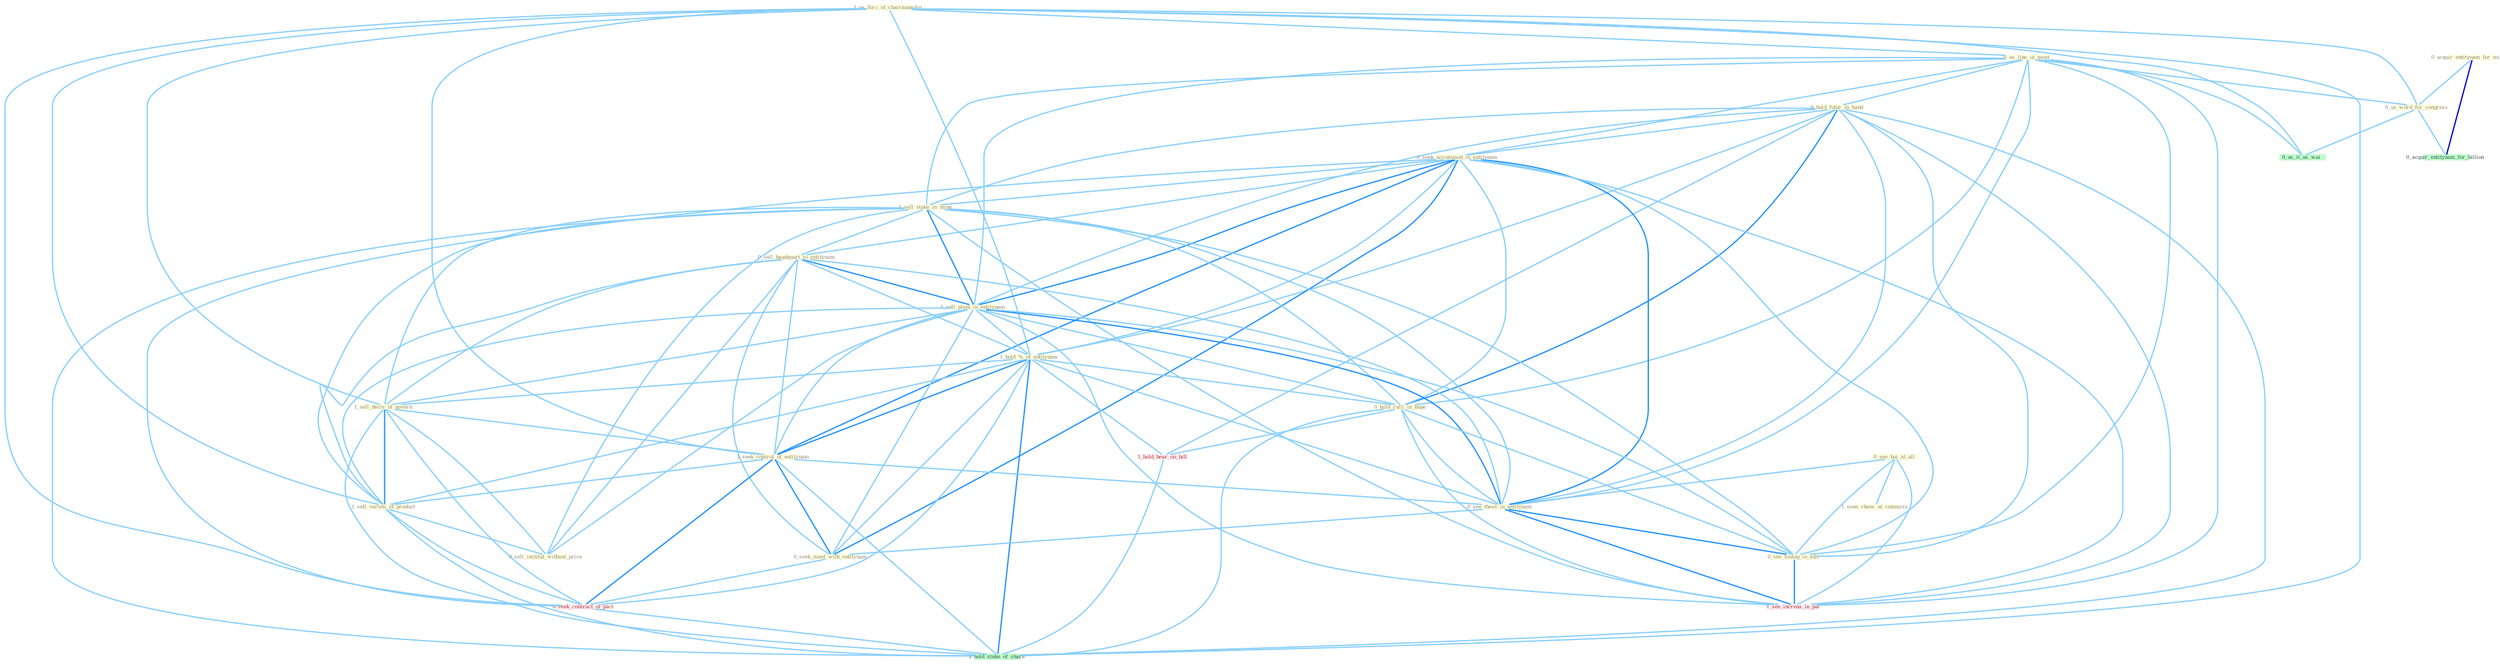 Graph G{ 
    node
    [shape=polygon,style=filled,width=.5,height=.06,color="#BDFCC9",fixedsize=true,fontsize=4,
    fontcolor="#2f4f4f"];
    {node
    [color="#ffffe0", fontcolor="#8b7d6b"] "1_us_forc_of_chairmanship " "0_us_line_in_meet " "0_hold_futur_in_hand " "0_see_bui_at_all " "0_acquir_entitynam_for_million " "0_seek_accommod_in_entitynam " "1_sell_stake_in_mine " "0_sell_headquart_to_entitynam " "1_sell_plant_in_entitynam " "1_hold_%_of_entitynam " "1_sell_decis_of_govern " "1_seek_control_of_entitynam " "0_hold_ralli_in_hope " "1_sell_varieti_of_product " "0_us_word_for_congress " "1_seen_chanc_at_commiss " "0_see_these_in_entitynam " "0_sell_institut_without_price " "0_see_footag_in_edit " "0_seek_meet_with_entitynam "}
{node [color="#fff0f5", fontcolor="#b22222"] "0_seek_contract_of_pact " "1_see_increas_in_pai " "1_hold_hear_on_bill "}
edge [color="#B0E2FF"];

	"1_us_forc_of_chairmanship " -- "0_us_line_in_meet " [w="1", color="#87cefa" ];
	"1_us_forc_of_chairmanship " -- "1_hold_%_of_entitynam " [w="1", color="#87cefa" ];
	"1_us_forc_of_chairmanship " -- "1_sell_decis_of_govern " [w="1", color="#87cefa" ];
	"1_us_forc_of_chairmanship " -- "1_seek_control_of_entitynam " [w="1", color="#87cefa" ];
	"1_us_forc_of_chairmanship " -- "1_sell_varieti_of_product " [w="1", color="#87cefa" ];
	"1_us_forc_of_chairmanship " -- "0_us_word_for_congress " [w="1", color="#87cefa" ];
	"1_us_forc_of_chairmanship " -- "0_seek_contract_of_pact " [w="1", color="#87cefa" ];
	"1_us_forc_of_chairmanship " -- "0_us_it_as_wai " [w="1", color="#87cefa" ];
	"1_us_forc_of_chairmanship " -- "1_hold_stake_of_share " [w="1", color="#87cefa" ];
	"0_us_line_in_meet " -- "0_hold_futur_in_hand " [w="1", color="#87cefa" ];
	"0_us_line_in_meet " -- "0_seek_accommod_in_entitynam " [w="1", color="#87cefa" ];
	"0_us_line_in_meet " -- "1_sell_stake_in_mine " [w="1", color="#87cefa" ];
	"0_us_line_in_meet " -- "1_sell_plant_in_entitynam " [w="1", color="#87cefa" ];
	"0_us_line_in_meet " -- "0_hold_ralli_in_hope " [w="1", color="#87cefa" ];
	"0_us_line_in_meet " -- "0_us_word_for_congress " [w="1", color="#87cefa" ];
	"0_us_line_in_meet " -- "0_see_these_in_entitynam " [w="1", color="#87cefa" ];
	"0_us_line_in_meet " -- "0_see_footag_in_edit " [w="1", color="#87cefa" ];
	"0_us_line_in_meet " -- "0_us_it_as_wai " [w="1", color="#87cefa" ];
	"0_us_line_in_meet " -- "1_see_increas_in_pai " [w="1", color="#87cefa" ];
	"0_hold_futur_in_hand " -- "0_seek_accommod_in_entitynam " [w="1", color="#87cefa" ];
	"0_hold_futur_in_hand " -- "1_sell_stake_in_mine " [w="1", color="#87cefa" ];
	"0_hold_futur_in_hand " -- "1_sell_plant_in_entitynam " [w="1", color="#87cefa" ];
	"0_hold_futur_in_hand " -- "1_hold_%_of_entitynam " [w="1", color="#87cefa" ];
	"0_hold_futur_in_hand " -- "0_hold_ralli_in_hope " [w="2", color="#1e90ff" , len=0.8];
	"0_hold_futur_in_hand " -- "0_see_these_in_entitynam " [w="1", color="#87cefa" ];
	"0_hold_futur_in_hand " -- "0_see_footag_in_edit " [w="1", color="#87cefa" ];
	"0_hold_futur_in_hand " -- "1_see_increas_in_pai " [w="1", color="#87cefa" ];
	"0_hold_futur_in_hand " -- "1_hold_hear_on_bill " [w="1", color="#87cefa" ];
	"0_hold_futur_in_hand " -- "1_hold_stake_of_share " [w="1", color="#87cefa" ];
	"0_see_bui_at_all " -- "1_seen_chanc_at_commiss " [w="1", color="#87cefa" ];
	"0_see_bui_at_all " -- "0_see_these_in_entitynam " [w="1", color="#87cefa" ];
	"0_see_bui_at_all " -- "0_see_footag_in_edit " [w="1", color="#87cefa" ];
	"0_see_bui_at_all " -- "1_see_increas_in_pai " [w="1", color="#87cefa" ];
	"0_acquir_entitynam_for_million " -- "0_us_word_for_congress " [w="1", color="#87cefa" ];
	"0_acquir_entitynam_for_million " -- "0_acquir_entitynam_for_billion " [w="3", color="#0000cd" , len=0.6];
	"0_seek_accommod_in_entitynam " -- "1_sell_stake_in_mine " [w="1", color="#87cefa" ];
	"0_seek_accommod_in_entitynam " -- "0_sell_headquart_to_entitynam " [w="1", color="#87cefa" ];
	"0_seek_accommod_in_entitynam " -- "1_sell_plant_in_entitynam " [w="2", color="#1e90ff" , len=0.8];
	"0_seek_accommod_in_entitynam " -- "1_hold_%_of_entitynam " [w="1", color="#87cefa" ];
	"0_seek_accommod_in_entitynam " -- "1_seek_control_of_entitynam " [w="2", color="#1e90ff" , len=0.8];
	"0_seek_accommod_in_entitynam " -- "0_hold_ralli_in_hope " [w="1", color="#87cefa" ];
	"0_seek_accommod_in_entitynam " -- "0_see_these_in_entitynam " [w="2", color="#1e90ff" , len=0.8];
	"0_seek_accommod_in_entitynam " -- "0_see_footag_in_edit " [w="1", color="#87cefa" ];
	"0_seek_accommod_in_entitynam " -- "0_seek_meet_with_entitynam " [w="2", color="#1e90ff" , len=0.8];
	"0_seek_accommod_in_entitynam " -- "0_seek_contract_of_pact " [w="1", color="#87cefa" ];
	"0_seek_accommod_in_entitynam " -- "1_see_increas_in_pai " [w="1", color="#87cefa" ];
	"1_sell_stake_in_mine " -- "0_sell_headquart_to_entitynam " [w="1", color="#87cefa" ];
	"1_sell_stake_in_mine " -- "1_sell_plant_in_entitynam " [w="2", color="#1e90ff" , len=0.8];
	"1_sell_stake_in_mine " -- "1_sell_decis_of_govern " [w="1", color="#87cefa" ];
	"1_sell_stake_in_mine " -- "0_hold_ralli_in_hope " [w="1", color="#87cefa" ];
	"1_sell_stake_in_mine " -- "1_sell_varieti_of_product " [w="1", color="#87cefa" ];
	"1_sell_stake_in_mine " -- "0_see_these_in_entitynam " [w="1", color="#87cefa" ];
	"1_sell_stake_in_mine " -- "0_sell_institut_without_price " [w="1", color="#87cefa" ];
	"1_sell_stake_in_mine " -- "0_see_footag_in_edit " [w="1", color="#87cefa" ];
	"1_sell_stake_in_mine " -- "1_see_increas_in_pai " [w="1", color="#87cefa" ];
	"1_sell_stake_in_mine " -- "1_hold_stake_of_share " [w="1", color="#87cefa" ];
	"0_sell_headquart_to_entitynam " -- "1_sell_plant_in_entitynam " [w="2", color="#1e90ff" , len=0.8];
	"0_sell_headquart_to_entitynam " -- "1_hold_%_of_entitynam " [w="1", color="#87cefa" ];
	"0_sell_headquart_to_entitynam " -- "1_sell_decis_of_govern " [w="1", color="#87cefa" ];
	"0_sell_headquart_to_entitynam " -- "1_seek_control_of_entitynam " [w="1", color="#87cefa" ];
	"0_sell_headquart_to_entitynam " -- "1_sell_varieti_of_product " [w="1", color="#87cefa" ];
	"0_sell_headquart_to_entitynam " -- "0_see_these_in_entitynam " [w="1", color="#87cefa" ];
	"0_sell_headquart_to_entitynam " -- "0_sell_institut_without_price " [w="1", color="#87cefa" ];
	"0_sell_headquart_to_entitynam " -- "0_seek_meet_with_entitynam " [w="1", color="#87cefa" ];
	"1_sell_plant_in_entitynam " -- "1_hold_%_of_entitynam " [w="1", color="#87cefa" ];
	"1_sell_plant_in_entitynam " -- "1_sell_decis_of_govern " [w="1", color="#87cefa" ];
	"1_sell_plant_in_entitynam " -- "1_seek_control_of_entitynam " [w="1", color="#87cefa" ];
	"1_sell_plant_in_entitynam " -- "0_hold_ralli_in_hope " [w="1", color="#87cefa" ];
	"1_sell_plant_in_entitynam " -- "1_sell_varieti_of_product " [w="1", color="#87cefa" ];
	"1_sell_plant_in_entitynam " -- "0_see_these_in_entitynam " [w="2", color="#1e90ff" , len=0.8];
	"1_sell_plant_in_entitynam " -- "0_sell_institut_without_price " [w="1", color="#87cefa" ];
	"1_sell_plant_in_entitynam " -- "0_see_footag_in_edit " [w="1", color="#87cefa" ];
	"1_sell_plant_in_entitynam " -- "0_seek_meet_with_entitynam " [w="1", color="#87cefa" ];
	"1_sell_plant_in_entitynam " -- "1_see_increas_in_pai " [w="1", color="#87cefa" ];
	"1_hold_%_of_entitynam " -- "1_sell_decis_of_govern " [w="1", color="#87cefa" ];
	"1_hold_%_of_entitynam " -- "1_seek_control_of_entitynam " [w="2", color="#1e90ff" , len=0.8];
	"1_hold_%_of_entitynam " -- "0_hold_ralli_in_hope " [w="1", color="#87cefa" ];
	"1_hold_%_of_entitynam " -- "1_sell_varieti_of_product " [w="1", color="#87cefa" ];
	"1_hold_%_of_entitynam " -- "0_see_these_in_entitynam " [w="1", color="#87cefa" ];
	"1_hold_%_of_entitynam " -- "0_seek_meet_with_entitynam " [w="1", color="#87cefa" ];
	"1_hold_%_of_entitynam " -- "0_seek_contract_of_pact " [w="1", color="#87cefa" ];
	"1_hold_%_of_entitynam " -- "1_hold_hear_on_bill " [w="1", color="#87cefa" ];
	"1_hold_%_of_entitynam " -- "1_hold_stake_of_share " [w="2", color="#1e90ff" , len=0.8];
	"1_sell_decis_of_govern " -- "1_seek_control_of_entitynam " [w="1", color="#87cefa" ];
	"1_sell_decis_of_govern " -- "1_sell_varieti_of_product " [w="2", color="#1e90ff" , len=0.8];
	"1_sell_decis_of_govern " -- "0_sell_institut_without_price " [w="1", color="#87cefa" ];
	"1_sell_decis_of_govern " -- "0_seek_contract_of_pact " [w="1", color="#87cefa" ];
	"1_sell_decis_of_govern " -- "1_hold_stake_of_share " [w="1", color="#87cefa" ];
	"1_seek_control_of_entitynam " -- "1_sell_varieti_of_product " [w="1", color="#87cefa" ];
	"1_seek_control_of_entitynam " -- "0_see_these_in_entitynam " [w="1", color="#87cefa" ];
	"1_seek_control_of_entitynam " -- "0_seek_meet_with_entitynam " [w="2", color="#1e90ff" , len=0.8];
	"1_seek_control_of_entitynam " -- "0_seek_contract_of_pact " [w="2", color="#1e90ff" , len=0.8];
	"1_seek_control_of_entitynam " -- "1_hold_stake_of_share " [w="1", color="#87cefa" ];
	"0_hold_ralli_in_hope " -- "0_see_these_in_entitynam " [w="1", color="#87cefa" ];
	"0_hold_ralli_in_hope " -- "0_see_footag_in_edit " [w="1", color="#87cefa" ];
	"0_hold_ralli_in_hope " -- "1_see_increas_in_pai " [w="1", color="#87cefa" ];
	"0_hold_ralli_in_hope " -- "1_hold_hear_on_bill " [w="1", color="#87cefa" ];
	"0_hold_ralli_in_hope " -- "1_hold_stake_of_share " [w="1", color="#87cefa" ];
	"1_sell_varieti_of_product " -- "0_sell_institut_without_price " [w="1", color="#87cefa" ];
	"1_sell_varieti_of_product " -- "0_seek_contract_of_pact " [w="1", color="#87cefa" ];
	"1_sell_varieti_of_product " -- "1_hold_stake_of_share " [w="1", color="#87cefa" ];
	"0_us_word_for_congress " -- "0_us_it_as_wai " [w="1", color="#87cefa" ];
	"0_us_word_for_congress " -- "0_acquir_entitynam_for_billion " [w="1", color="#87cefa" ];
	"0_see_these_in_entitynam " -- "0_see_footag_in_edit " [w="2", color="#1e90ff" , len=0.8];
	"0_see_these_in_entitynam " -- "0_seek_meet_with_entitynam " [w="1", color="#87cefa" ];
	"0_see_these_in_entitynam " -- "1_see_increas_in_pai " [w="2", color="#1e90ff" , len=0.8];
	"0_see_footag_in_edit " -- "1_see_increas_in_pai " [w="2", color="#1e90ff" , len=0.8];
	"0_seek_meet_with_entitynam " -- "0_seek_contract_of_pact " [w="1", color="#87cefa" ];
	"0_seek_contract_of_pact " -- "1_hold_stake_of_share " [w="1", color="#87cefa" ];
	"1_hold_hear_on_bill " -- "1_hold_stake_of_share " [w="1", color="#87cefa" ];
}